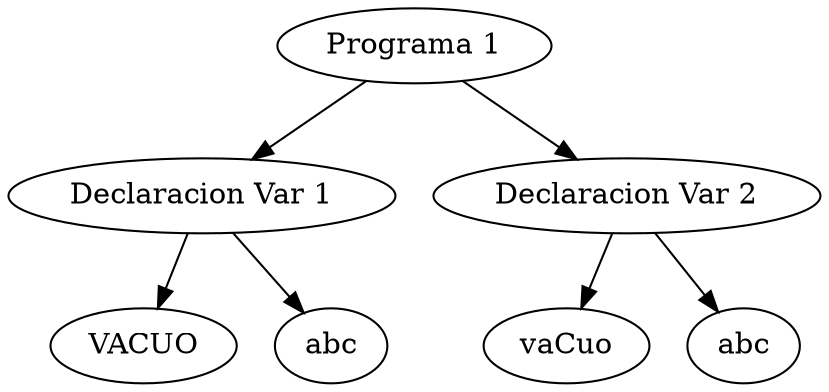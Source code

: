 digraph G {
	"Programa 1" -> "Declaracion Var 1"
	1 [label="VACUO"]
	"Declaracion Var 1" -> 1
	2 [label="abc"]
	"Declaracion Var 1" -> 2
	"Programa 1" -> "Declaracion Var 2"
	3 [label="vaCuo"]
	"Declaracion Var 2" -> 3
	4 [label="abc"]
	"Declaracion Var 2" -> 4
}